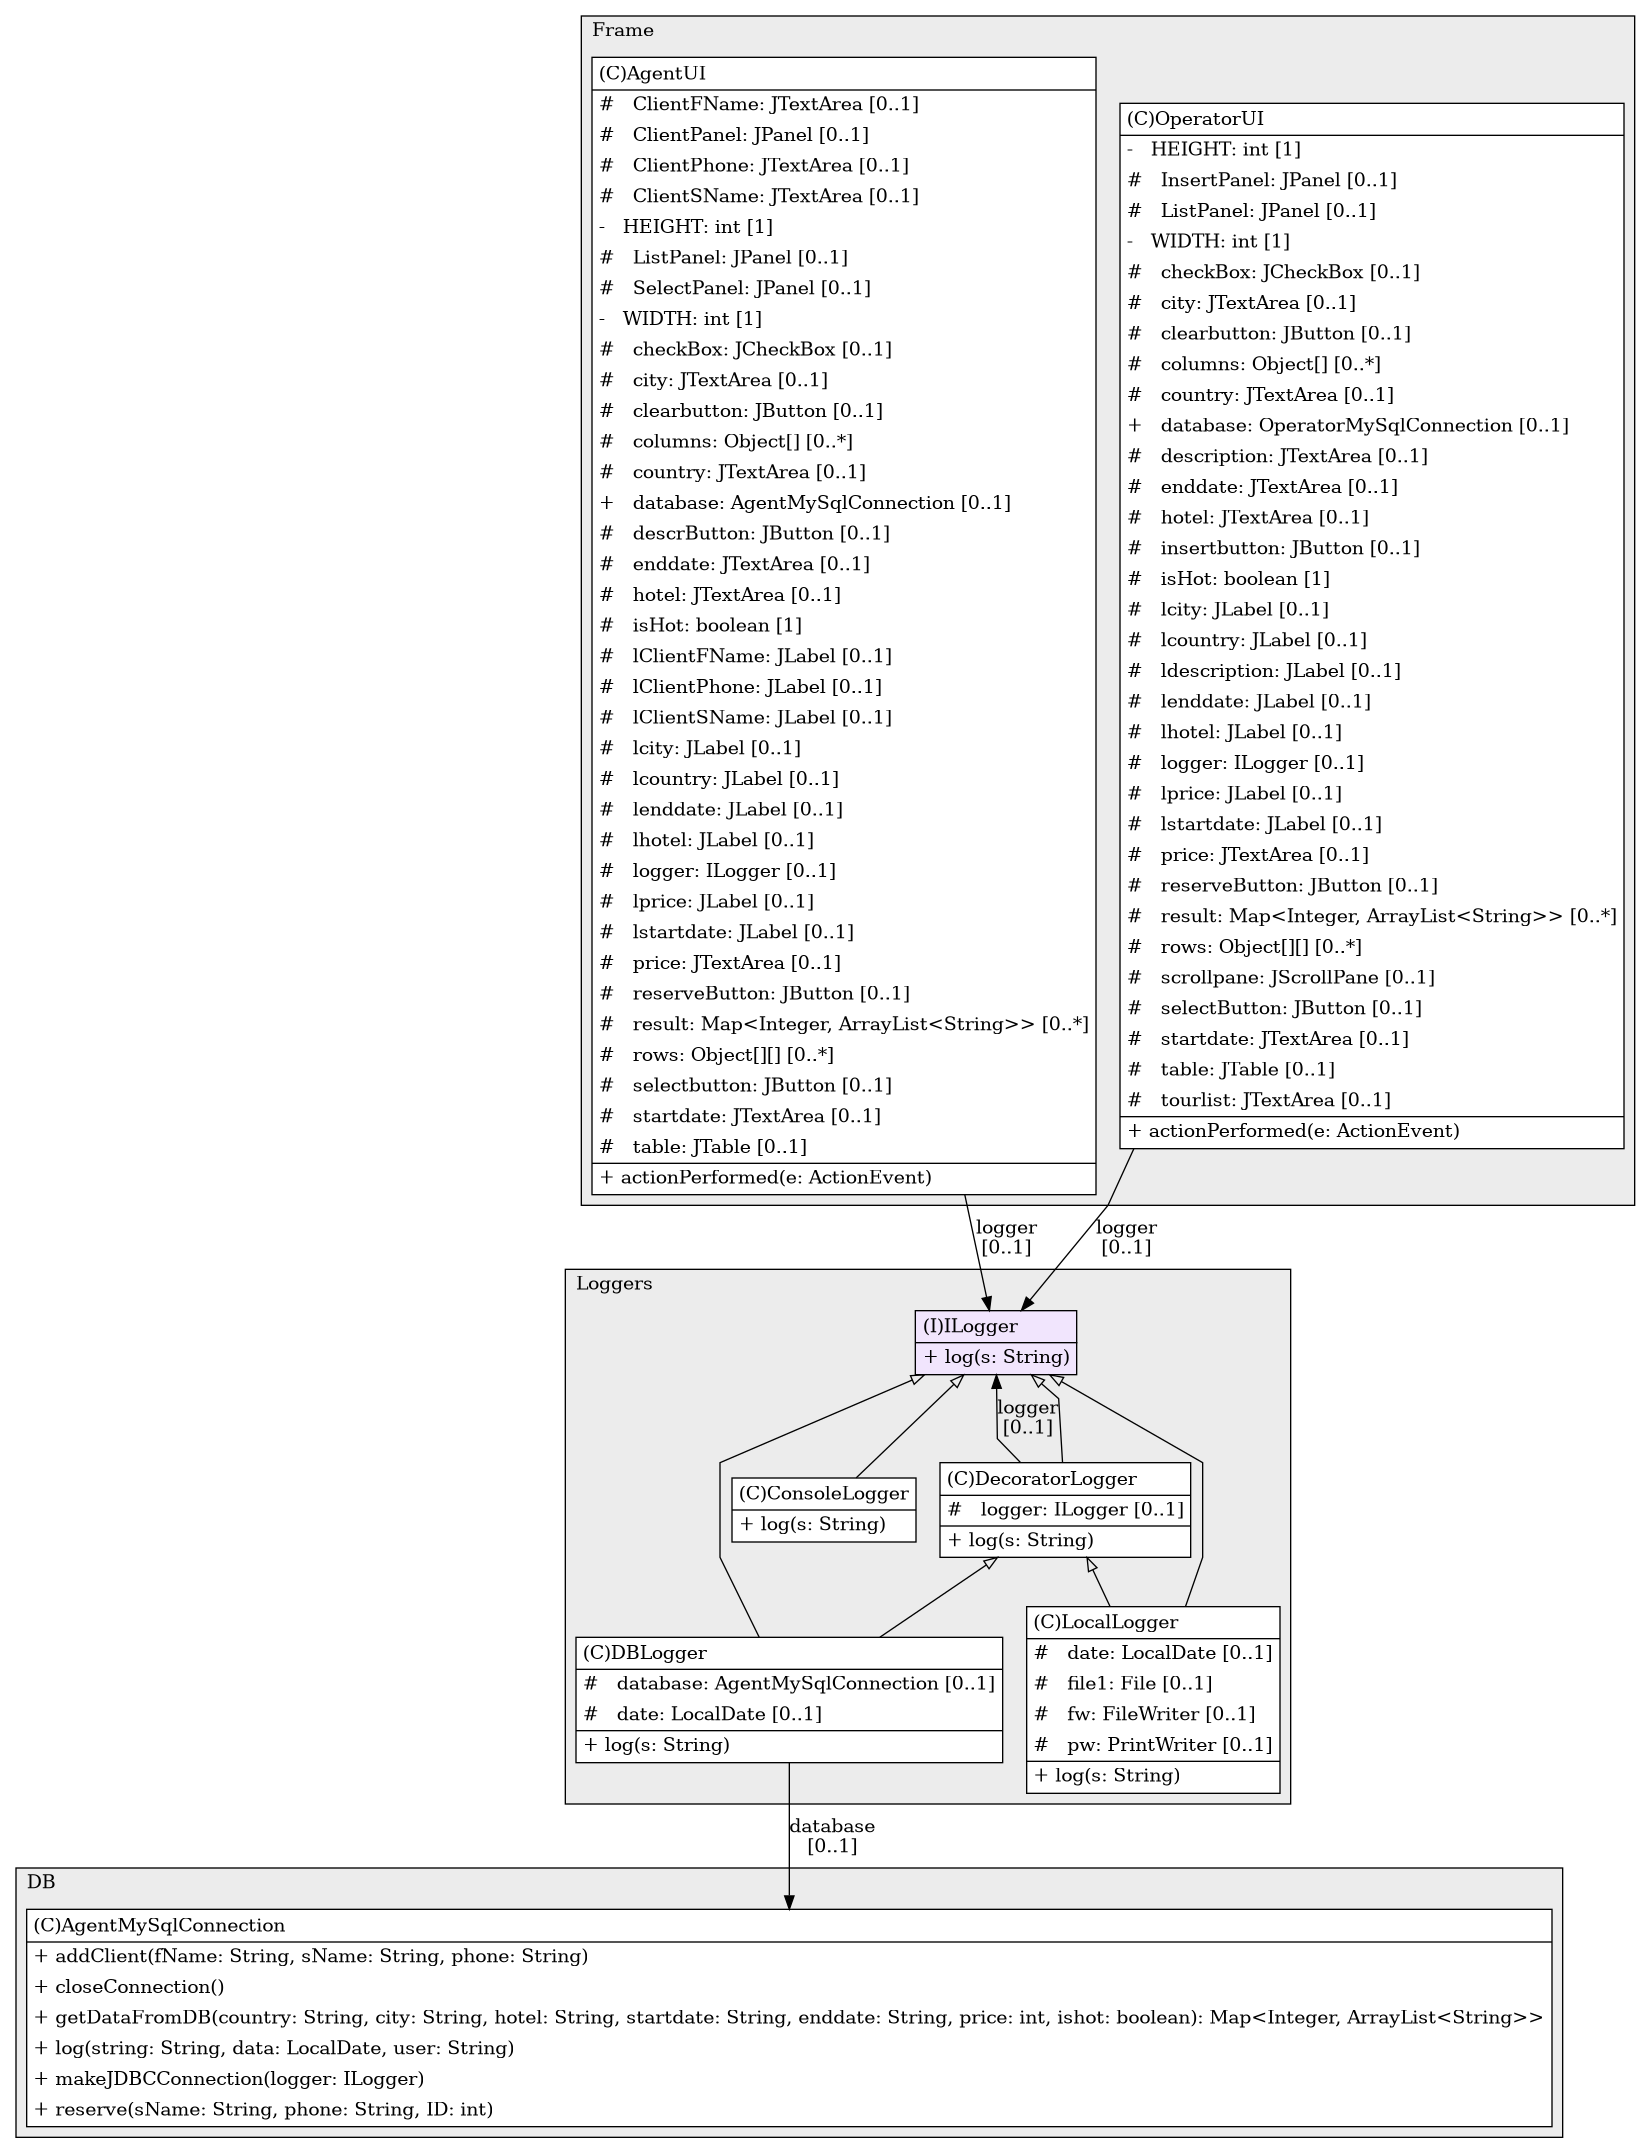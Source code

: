 @startuml

/' diagram meta data start
config=StructureConfiguration;
{
  "projectClassification": {
    "searchMode": "OpenProject", // OpenProject, AllProjects
    "includedProjects": "",
    "pathEndKeywords": "*.impl",
    "isClientPath": "",
    "isClientName": "",
    "isTestPath": "",
    "isTestName": "",
    "isMappingPath": "",
    "isMappingName": "",
    "isDataAccessPath": "",
    "isDataAccessName": "",
    "isDataStructurePath": "",
    "isDataStructureName": "",
    "isInterfaceStructuresPath": "",
    "isInterfaceStructuresName": "",
    "isEntryPointPath": "",
    "isEntryPointName": ""
  },
  "graphRestriction": {
    "classPackageExcludeFilter": "",
    "classPackageIncludeFilter": "",
    "classNameExcludeFilter": "",
    "classNameIncludeFilter": "",
    "methodNameExcludeFilter": "",
    "methodNameIncludeFilter": "",
    "removeByInheritance": "", // inheritance/annotation based filtering is done in a second step
    "removeByAnnotation": "",
    "removeByClassPackage": "", // cleanup the graph after inheritance/annotation based filtering is done
    "removeByClassName": "",
    "cutMappings": false,
    "cutEnum": true,
    "cutTests": true,
    "cutClient": true,
    "cutDataAccess": false,
    "cutInterfaceStructures": false,
    "cutDataStructures": false,
    "cutGetterAndSetter": true,
    "cutConstructors": true
  },
  "graphTraversal": {
    "forwardDepth": 6,
    "backwardDepth": 6,
    "classPackageExcludeFilter": "",
    "classPackageIncludeFilter": "",
    "classNameExcludeFilter": "",
    "classNameIncludeFilter": "",
    "methodNameExcludeFilter": "",
    "methodNameIncludeFilter": "",
    "hideMappings": false,
    "hideDataStructures": false,
    "hidePrivateMethods": true,
    "hideInterfaceCalls": true, // indirection: implementation -> interface (is hidden) -> implementation
    "onlyShowApplicationEntryPoints": false // root node is included
  },
  "details": {
    "aggregation": "GroupByClass", // ByClass, GroupByClass, None
    "showClassGenericTypes": true,
    "showMethods": true,
    "showMethodParameterNames": true,
    "showMethodParameterTypes": true,
    "showMethodReturnType": true,
    "showPackageLevels": 2,
    "showDetailedClassStructure": true
  },
  "rootClass": "Loggers.ILogger"
}
diagram meta data end '/



digraph g {
    rankdir="TB"
    splines=polyline
    

'nodes 
subgraph cluster_2006930627 { 
   	label=Loggers
	labeljust=l
	fillcolor="#ececec"
	style=filled
   
   ConsoleLogger2006930627[
	label=<<TABLE BORDER="1" CELLBORDER="0" CELLPADDING="4" CELLSPACING="0">
<TR><TD ALIGN="LEFT" >(C)ConsoleLogger</TD></TR>
<HR/>
<TR><TD ALIGN="LEFT" >+ log(s: String)</TD></TR>
</TABLE>>
	style=filled
	margin=0
	shape=plaintext
	fillcolor="#FFFFFF"
];

DBLogger2006930627[
	label=<<TABLE BORDER="1" CELLBORDER="0" CELLPADDING="4" CELLSPACING="0">
<TR><TD ALIGN="LEFT" >(C)DBLogger</TD></TR>
<HR/>
<TR><TD ALIGN="LEFT" >#   database: AgentMySqlConnection [0..1]</TD></TR>
<TR><TD ALIGN="LEFT" >#   date: LocalDate [0..1]</TD></TR>
<HR/>
<TR><TD ALIGN="LEFT" >+ log(s: String)</TD></TR>
</TABLE>>
	style=filled
	margin=0
	shape=plaintext
	fillcolor="#FFFFFF"
];

DecoratorLogger2006930627[
	label=<<TABLE BORDER="1" CELLBORDER="0" CELLPADDING="4" CELLSPACING="0">
<TR><TD ALIGN="LEFT" >(C)DecoratorLogger</TD></TR>
<HR/>
<TR><TD ALIGN="LEFT" >#   logger: ILogger [0..1]</TD></TR>
<HR/>
<TR><TD ALIGN="LEFT" >+ log(s: String)</TD></TR>
</TABLE>>
	style=filled
	margin=0
	shape=plaintext
	fillcolor="#FFFFFF"
];

ILogger2006930627[
	label=<<TABLE BORDER="1" CELLBORDER="0" CELLPADDING="4" CELLSPACING="0">
<TR><TD ALIGN="LEFT" >(I)ILogger</TD></TR>
<HR/>
<TR><TD ALIGN="LEFT" >+ log(s: String)</TD></TR>
</TABLE>>
	style=filled
	margin=0
	shape=plaintext
	fillcolor="#F1E5FD"
];

LocalLogger2006930627[
	label=<<TABLE BORDER="1" CELLBORDER="0" CELLPADDING="4" CELLSPACING="0">
<TR><TD ALIGN="LEFT" >(C)LocalLogger</TD></TR>
<HR/>
<TR><TD ALIGN="LEFT" >#   date: LocalDate [0..1]</TD></TR>
<TR><TD ALIGN="LEFT" >#   file1: File [0..1]</TD></TR>
<TR><TD ALIGN="LEFT" >#   fw: FileWriter [0..1]</TD></TR>
<TR><TD ALIGN="LEFT" >#   pw: PrintWriter [0..1]</TD></TR>
<HR/>
<TR><TD ALIGN="LEFT" >+ log(s: String)</TD></TR>
</TABLE>>
	style=filled
	margin=0
	shape=plaintext
	fillcolor="#FFFFFF"
];
} 

subgraph cluster_2174 { 
   	label=DB
	labeljust=l
	fillcolor="#ececec"
	style=filled
   
   AgentMySqlConnection2174[
	label=<<TABLE BORDER="1" CELLBORDER="0" CELLPADDING="4" CELLSPACING="0">
<TR><TD ALIGN="LEFT" >(C)AgentMySqlConnection</TD></TR>
<HR/>
<TR><TD ALIGN="LEFT" >+ addClient(fName: String, sName: String, phone: String)</TD></TR>
<TR><TD ALIGN="LEFT" >+ closeConnection()</TD></TR>
<TR><TD ALIGN="LEFT" >+ getDataFromDB(country: String, city: String, hotel: String, startdate: String, enddate: String, price: int, ishot: boolean): Map&lt;Integer, ArrayList&lt;String&gt;&gt;</TD></TR>
<TR><TD ALIGN="LEFT" >+ log(string: String, data: LocalDate, user: String)</TD></TR>
<TR><TD ALIGN="LEFT" >+ makeJDBCConnection(logger: ILogger)</TD></TR>
<TR><TD ALIGN="LEFT" >+ reserve(sName: String, phone: String, ID: int)</TD></TR>
</TABLE>>
	style=filled
	margin=0
	shape=plaintext
	fillcolor="#FFFFFF"
];
} 

subgraph cluster_68139341 { 
   	label=Frame
	labeljust=l
	fillcolor="#ececec"
	style=filled
   
   AgentUI68139341[
	label=<<TABLE BORDER="1" CELLBORDER="0" CELLPADDING="4" CELLSPACING="0">
<TR><TD ALIGN="LEFT" >(C)AgentUI</TD></TR>
<HR/>
<TR><TD ALIGN="LEFT" >#   ClientFName: JTextArea [0..1]</TD></TR>
<TR><TD ALIGN="LEFT" >#   ClientPanel: JPanel [0..1]</TD></TR>
<TR><TD ALIGN="LEFT" >#   ClientPhone: JTextArea [0..1]</TD></TR>
<TR><TD ALIGN="LEFT" >#   ClientSName: JTextArea [0..1]</TD></TR>
<TR><TD ALIGN="LEFT" >-   HEIGHT: int [1]</TD></TR>
<TR><TD ALIGN="LEFT" >#   ListPanel: JPanel [0..1]</TD></TR>
<TR><TD ALIGN="LEFT" >#   SelectPanel: JPanel [0..1]</TD></TR>
<TR><TD ALIGN="LEFT" >-   WIDTH: int [1]</TD></TR>
<TR><TD ALIGN="LEFT" >#   checkBox: JCheckBox [0..1]</TD></TR>
<TR><TD ALIGN="LEFT" >#   city: JTextArea [0..1]</TD></TR>
<TR><TD ALIGN="LEFT" >#   clearbutton: JButton [0..1]</TD></TR>
<TR><TD ALIGN="LEFT" >#   columns: Object[] [0..*]</TD></TR>
<TR><TD ALIGN="LEFT" >#   country: JTextArea [0..1]</TD></TR>
<TR><TD ALIGN="LEFT" >+   database: AgentMySqlConnection [0..1]</TD></TR>
<TR><TD ALIGN="LEFT" >#   descrButton: JButton [0..1]</TD></TR>
<TR><TD ALIGN="LEFT" >#   enddate: JTextArea [0..1]</TD></TR>
<TR><TD ALIGN="LEFT" >#   hotel: JTextArea [0..1]</TD></TR>
<TR><TD ALIGN="LEFT" >#   isHot: boolean [1]</TD></TR>
<TR><TD ALIGN="LEFT" >#   lClientFName: JLabel [0..1]</TD></TR>
<TR><TD ALIGN="LEFT" >#   lClientPhone: JLabel [0..1]</TD></TR>
<TR><TD ALIGN="LEFT" >#   lClientSName: JLabel [0..1]</TD></TR>
<TR><TD ALIGN="LEFT" >#   lcity: JLabel [0..1]</TD></TR>
<TR><TD ALIGN="LEFT" >#   lcountry: JLabel [0..1]</TD></TR>
<TR><TD ALIGN="LEFT" >#   lenddate: JLabel [0..1]</TD></TR>
<TR><TD ALIGN="LEFT" >#   lhotel: JLabel [0..1]</TD></TR>
<TR><TD ALIGN="LEFT" >#   logger: ILogger [0..1]</TD></TR>
<TR><TD ALIGN="LEFT" >#   lprice: JLabel [0..1]</TD></TR>
<TR><TD ALIGN="LEFT" >#   lstartdate: JLabel [0..1]</TD></TR>
<TR><TD ALIGN="LEFT" >#   price: JTextArea [0..1]</TD></TR>
<TR><TD ALIGN="LEFT" >#   reserveButton: JButton [0..1]</TD></TR>
<TR><TD ALIGN="LEFT" >#   result: Map&lt;Integer, ArrayList&lt;String&gt;&gt; [0..*]</TD></TR>
<TR><TD ALIGN="LEFT" >#   rows: Object[][] [0..*]</TD></TR>
<TR><TD ALIGN="LEFT" >#   selectbutton: JButton [0..1]</TD></TR>
<TR><TD ALIGN="LEFT" >#   startdate: JTextArea [0..1]</TD></TR>
<TR><TD ALIGN="LEFT" >#   table: JTable [0..1]</TD></TR>
<HR/>
<TR><TD ALIGN="LEFT" >+ actionPerformed(e: ActionEvent)</TD></TR>
</TABLE>>
	style=filled
	margin=0
	shape=plaintext
	fillcolor="#FFFFFF"
];

OperatorUI68139341[
	label=<<TABLE BORDER="1" CELLBORDER="0" CELLPADDING="4" CELLSPACING="0">
<TR><TD ALIGN="LEFT" >(C)OperatorUI</TD></TR>
<HR/>
<TR><TD ALIGN="LEFT" >-   HEIGHT: int [1]</TD></TR>
<TR><TD ALIGN="LEFT" >#   InsertPanel: JPanel [0..1]</TD></TR>
<TR><TD ALIGN="LEFT" >#   ListPanel: JPanel [0..1]</TD></TR>
<TR><TD ALIGN="LEFT" >-   WIDTH: int [1]</TD></TR>
<TR><TD ALIGN="LEFT" >#   checkBox: JCheckBox [0..1]</TD></TR>
<TR><TD ALIGN="LEFT" >#   city: JTextArea [0..1]</TD></TR>
<TR><TD ALIGN="LEFT" >#   clearbutton: JButton [0..1]</TD></TR>
<TR><TD ALIGN="LEFT" >#   columns: Object[] [0..*]</TD></TR>
<TR><TD ALIGN="LEFT" >#   country: JTextArea [0..1]</TD></TR>
<TR><TD ALIGN="LEFT" >+   database: OperatorMySqlConnection [0..1]</TD></TR>
<TR><TD ALIGN="LEFT" >#   description: JTextArea [0..1]</TD></TR>
<TR><TD ALIGN="LEFT" >#   enddate: JTextArea [0..1]</TD></TR>
<TR><TD ALIGN="LEFT" >#   hotel: JTextArea [0..1]</TD></TR>
<TR><TD ALIGN="LEFT" >#   insertbutton: JButton [0..1]</TD></TR>
<TR><TD ALIGN="LEFT" >#   isHot: boolean [1]</TD></TR>
<TR><TD ALIGN="LEFT" >#   lcity: JLabel [0..1]</TD></TR>
<TR><TD ALIGN="LEFT" >#   lcountry: JLabel [0..1]</TD></TR>
<TR><TD ALIGN="LEFT" >#   ldescription: JLabel [0..1]</TD></TR>
<TR><TD ALIGN="LEFT" >#   lenddate: JLabel [0..1]</TD></TR>
<TR><TD ALIGN="LEFT" >#   lhotel: JLabel [0..1]</TD></TR>
<TR><TD ALIGN="LEFT" >#   logger: ILogger [0..1]</TD></TR>
<TR><TD ALIGN="LEFT" >#   lprice: JLabel [0..1]</TD></TR>
<TR><TD ALIGN="LEFT" >#   lstartdate: JLabel [0..1]</TD></TR>
<TR><TD ALIGN="LEFT" >#   price: JTextArea [0..1]</TD></TR>
<TR><TD ALIGN="LEFT" >#   reserveButton: JButton [0..1]</TD></TR>
<TR><TD ALIGN="LEFT" >#   result: Map&lt;Integer, ArrayList&lt;String&gt;&gt; [0..*]</TD></TR>
<TR><TD ALIGN="LEFT" >#   rows: Object[][] [0..*]</TD></TR>
<TR><TD ALIGN="LEFT" >#   scrollpane: JScrollPane [0..1]</TD></TR>
<TR><TD ALIGN="LEFT" >#   selectButton: JButton [0..1]</TD></TR>
<TR><TD ALIGN="LEFT" >#   startdate: JTextArea [0..1]</TD></TR>
<TR><TD ALIGN="LEFT" >#   table: JTable [0..1]</TD></TR>
<TR><TD ALIGN="LEFT" >#   tourlist: JTextArea [0..1]</TD></TR>
<HR/>
<TR><TD ALIGN="LEFT" >+ actionPerformed(e: ActionEvent)</TD></TR>
</TABLE>>
	style=filled
	margin=0
	shape=plaintext
	fillcolor="#FFFFFF"
];
} 

'edges    
AgentUI68139341 -> ILogger2006930627[label="logger
[0..1]"];
DBLogger2006930627 -> AgentMySqlConnection2174[label="database
[0..1]"];
DecoratorLogger2006930627 -> DBLogger2006930627[arrowhead=none, arrowtail=empty, dir=both];
DecoratorLogger2006930627 -> ILogger2006930627[label="logger
[0..1]"];
DecoratorLogger2006930627 -> LocalLogger2006930627[arrowhead=none, arrowtail=empty, dir=both];
ILogger2006930627 -> ConsoleLogger2006930627[arrowhead=none, arrowtail=empty, dir=both];
ILogger2006930627 -> DBLogger2006930627[arrowhead=none, arrowtail=empty, dir=both];
ILogger2006930627 -> DecoratorLogger2006930627[arrowhead=none, arrowtail=empty, dir=both];
ILogger2006930627 -> LocalLogger2006930627[arrowhead=none, arrowtail=empty, dir=both];
OperatorUI68139341 -> ILogger2006930627[label="logger
[0..1]"];
    
}
@enduml